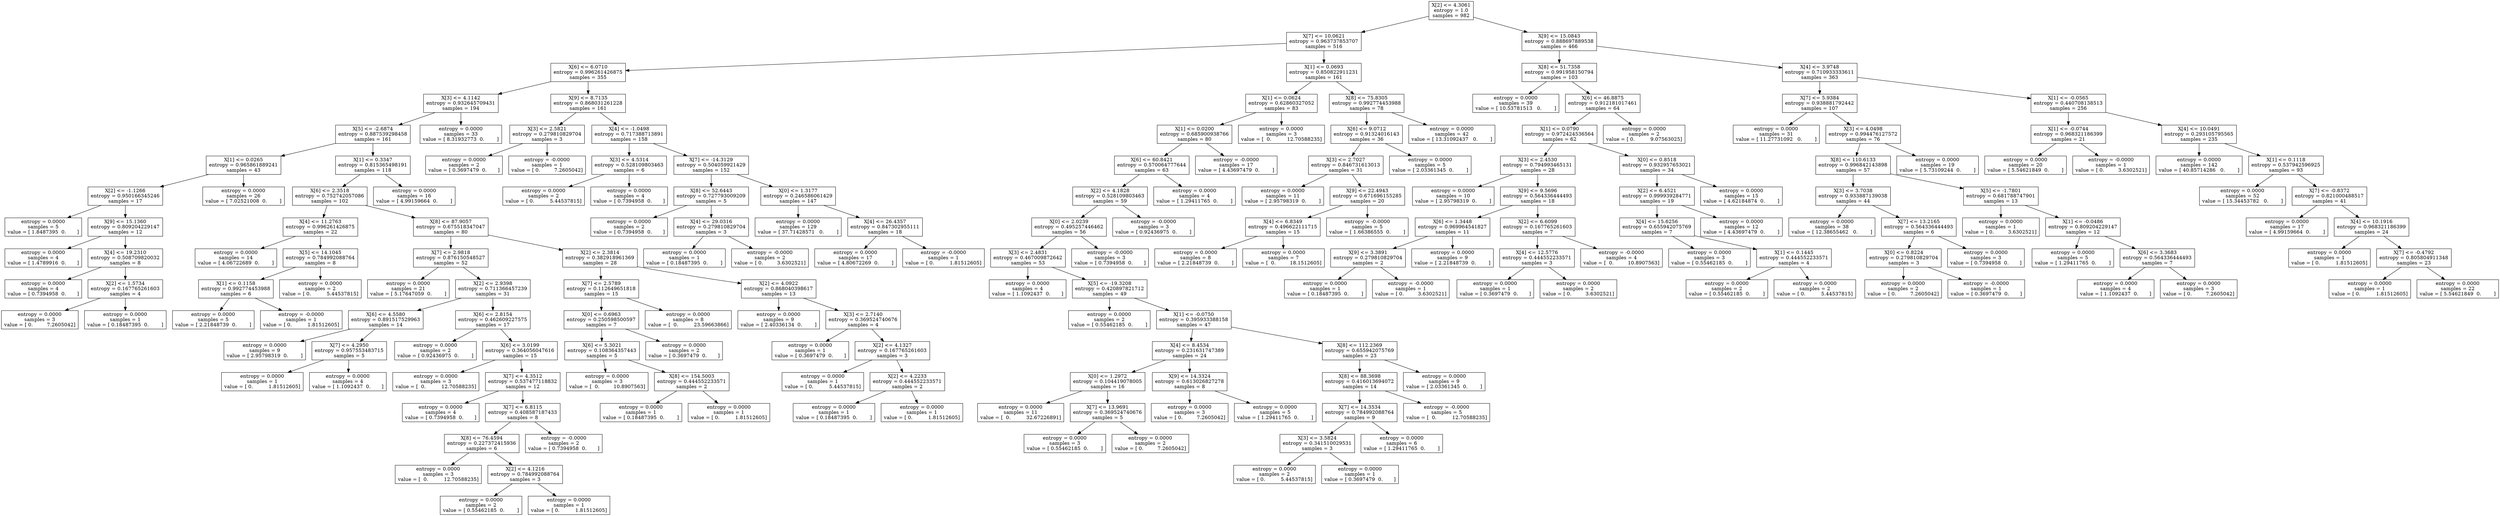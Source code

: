 digraph Tree {
0 [label="X[2] <= 4.3061\nentropy = 1.0\nsamples = 982", shape="box"] ;
1 [label="X[7] <= 10.0621\nentropy = 0.963737853707\nsamples = 516", shape="box"] ;
0 -> 1 ;
2 [label="X[6] <= 6.0710\nentropy = 0.996261426875\nsamples = 355", shape="box"] ;
1 -> 2 ;
3 [label="X[3] <= 4.1142\nentropy = 0.932645709431\nsamples = 194", shape="box"] ;
2 -> 3 ;
4 [label="X[5] <= -2.6874\nentropy = 0.887539298458\nsamples = 161", shape="box"] ;
3 -> 4 ;
5 [label="X[1] <= 0.0265\nentropy = 0.965861889241\nsamples = 43", shape="box"] ;
4 -> 5 ;
6 [label="X[2] <= -1.1266\nentropy = 0.950166345246\nsamples = 17", shape="box"] ;
5 -> 6 ;
7 [label="entropy = 0.0000\nsamples = 5\nvalue = [ 1.8487395  0.       ]", shape="box"] ;
6 -> 7 ;
8 [label="X[9] <= 15.1360\nentropy = 0.809204229147\nsamples = 12", shape="box"] ;
6 -> 8 ;
9 [label="entropy = 0.0000\nsamples = 4\nvalue = [ 1.4789916  0.       ]", shape="box"] ;
8 -> 9 ;
10 [label="X[4] <= 19.2310\nentropy = 0.508709820032\nsamples = 8", shape="box"] ;
8 -> 10 ;
11 [label="entropy = 0.0000\nsamples = 4\nvalue = [ 0.7394958  0.       ]", shape="box"] ;
10 -> 11 ;
12 [label="X[2] <= 1.5734\nentropy = 0.167765261603\nsamples = 4", shape="box"] ;
10 -> 12 ;
13 [label="entropy = 0.0000\nsamples = 3\nvalue = [ 0.         7.2605042]", shape="box"] ;
12 -> 13 ;
14 [label="entropy = 0.0000\nsamples = 1\nvalue = [ 0.18487395  0.        ]", shape="box"] ;
12 -> 14 ;
15 [label="entropy = 0.0000\nsamples = 26\nvalue = [ 7.02521008  0.        ]", shape="box"] ;
5 -> 15 ;
16 [label="X[1] <= 0.3347\nentropy = 0.815365498191\nsamples = 118", shape="box"] ;
4 -> 16 ;
17 [label="X[6] <= 2.3518\nentropy = 0.752742057086\nsamples = 102", shape="box"] ;
16 -> 17 ;
18 [label="X[4] <= 11.2763\nentropy = 0.996261426875\nsamples = 22", shape="box"] ;
17 -> 18 ;
19 [label="entropy = 0.0000\nsamples = 14\nvalue = [ 4.06722689  0.        ]", shape="box"] ;
18 -> 19 ;
20 [label="X[5] <= 14.1045\nentropy = 0.784992088764\nsamples = 8", shape="box"] ;
18 -> 20 ;
21 [label="X[1] <= 0.1158\nentropy = 0.992774453988\nsamples = 6", shape="box"] ;
20 -> 21 ;
22 [label="entropy = 0.0000\nsamples = 5\nvalue = [ 2.21848739  0.        ]", shape="box"] ;
21 -> 22 ;
23 [label="entropy = -0.0000\nsamples = 1\nvalue = [ 0.          1.81512605]", shape="box"] ;
21 -> 23 ;
24 [label="entropy = 0.0000\nsamples = 2\nvalue = [ 0.          5.44537815]", shape="box"] ;
20 -> 24 ;
25 [label="X[8] <= 87.9057\nentropy = 0.675518347047\nsamples = 80", shape="box"] ;
17 -> 25 ;
26 [label="X[7] <= 2.9818\nentropy = 0.876150548527\nsamples = 52", shape="box"] ;
25 -> 26 ;
27 [label="entropy = 0.0000\nsamples = 21\nvalue = [ 5.17647059  0.        ]", shape="box"] ;
26 -> 27 ;
28 [label="X[2] <= 2.9398\nentropy = 0.711366457239\nsamples = 31", shape="box"] ;
26 -> 28 ;
29 [label="X[6] <= 4.5580\nentropy = 0.891517529963\nsamples = 14", shape="box"] ;
28 -> 29 ;
30 [label="entropy = 0.0000\nsamples = 9\nvalue = [ 2.95798319  0.        ]", shape="box"] ;
29 -> 30 ;
31 [label="X[7] <= 4.2950\nentropy = 0.957553483715\nsamples = 5", shape="box"] ;
29 -> 31 ;
32 [label="entropy = 0.0000\nsamples = 1\nvalue = [ 0.          1.81512605]", shape="box"] ;
31 -> 32 ;
33 [label="entropy = 0.0000\nsamples = 4\nvalue = [ 1.1092437  0.       ]", shape="box"] ;
31 -> 33 ;
34 [label="X[6] <= 2.8154\nentropy = 0.462609227575\nsamples = 17", shape="box"] ;
28 -> 34 ;
35 [label="entropy = 0.0000\nsamples = 2\nvalue = [ 0.92436975  0.        ]", shape="box"] ;
34 -> 35 ;
36 [label="X[6] <= 3.0199\nentropy = 0.364056047616\nsamples = 15", shape="box"] ;
34 -> 36 ;
37 [label="entropy = 0.0000\nsamples = 3\nvalue = [  0.          12.70588235]", shape="box"] ;
36 -> 37 ;
38 [label="X[7] <= 4.3512\nentropy = 0.537477118832\nsamples = 12", shape="box"] ;
36 -> 38 ;
39 [label="entropy = 0.0000\nsamples = 4\nvalue = [ 0.7394958  0.       ]", shape="box"] ;
38 -> 39 ;
40 [label="X[7] <= 6.8115\nentropy = 0.408587187433\nsamples = 8", shape="box"] ;
38 -> 40 ;
41 [label="X[8] <= 76.4594\nentropy = 0.227372415936\nsamples = 6", shape="box"] ;
40 -> 41 ;
42 [label="entropy = 0.0000\nsamples = 3\nvalue = [  0.          12.70588235]", shape="box"] ;
41 -> 42 ;
43 [label="X[2] <= 4.1216\nentropy = 0.784992088764\nsamples = 3", shape="box"] ;
41 -> 43 ;
44 [label="entropy = 0.0000\nsamples = 2\nvalue = [ 0.55462185  0.        ]", shape="box"] ;
43 -> 44 ;
45 [label="entropy = 0.0000\nsamples = 1\nvalue = [ 0.          1.81512605]", shape="box"] ;
43 -> 45 ;
46 [label="entropy = -0.0000\nsamples = 2\nvalue = [ 0.7394958  0.       ]", shape="box"] ;
40 -> 46 ;
47 [label="X[2] <= 2.3814\nentropy = 0.382918961369\nsamples = 28", shape="box"] ;
25 -> 47 ;
48 [label="X[7] <= 2.5789\nentropy = 0.112649651818\nsamples = 15", shape="box"] ;
47 -> 48 ;
49 [label="X[0] <= 0.6963\nentropy = 0.250598500597\nsamples = 7", shape="box"] ;
48 -> 49 ;
50 [label="X[6] <= 5.3021\nentropy = 0.108364357443\nsamples = 5", shape="box"] ;
49 -> 50 ;
51 [label="entropy = 0.0000\nsamples = 3\nvalue = [  0.         10.8907563]", shape="box"] ;
50 -> 51 ;
52 [label="X[8] <= 154.5003\nentropy = 0.444552233571\nsamples = 2", shape="box"] ;
50 -> 52 ;
53 [label="entropy = 0.0000\nsamples = 1\nvalue = [ 0.18487395  0.        ]", shape="box"] ;
52 -> 53 ;
54 [label="entropy = 0.0000\nsamples = 1\nvalue = [ 0.          1.81512605]", shape="box"] ;
52 -> 54 ;
55 [label="entropy = 0.0000\nsamples = 2\nvalue = [ 0.3697479  0.       ]", shape="box"] ;
49 -> 55 ;
56 [label="entropy = 0.0000\nsamples = 8\nvalue = [  0.          23.59663866]", shape="box"] ;
48 -> 56 ;
57 [label="X[2] <= 4.0922\nentropy = 0.868040398617\nsamples = 13", shape="box"] ;
47 -> 57 ;
58 [label="entropy = 0.0000\nsamples = 9\nvalue = [ 2.40336134  0.        ]", shape="box"] ;
57 -> 58 ;
59 [label="X[3] <= 2.7140\nentropy = 0.369524740676\nsamples = 4", shape="box"] ;
57 -> 59 ;
60 [label="entropy = 0.0000\nsamples = 1\nvalue = [ 0.3697479  0.       ]", shape="box"] ;
59 -> 60 ;
61 [label="X[2] <= 4.1327\nentropy = 0.167765261603\nsamples = 3", shape="box"] ;
59 -> 61 ;
62 [label="entropy = 0.0000\nsamples = 1\nvalue = [ 0.          5.44537815]", shape="box"] ;
61 -> 62 ;
63 [label="X[2] <= 4.2233\nentropy = 0.444552233571\nsamples = 2", shape="box"] ;
61 -> 63 ;
64 [label="entropy = 0.0000\nsamples = 1\nvalue = [ 0.18487395  0.        ]", shape="box"] ;
63 -> 64 ;
65 [label="entropy = 0.0000\nsamples = 1\nvalue = [ 0.          1.81512605]", shape="box"] ;
63 -> 65 ;
66 [label="entropy = 0.0000\nsamples = 16\nvalue = [ 4.99159664  0.        ]", shape="box"] ;
16 -> 66 ;
67 [label="entropy = 0.0000\nsamples = 33\nvalue = [ 8.31932773  0.        ]", shape="box"] ;
3 -> 67 ;
68 [label="X[9] <= 8.7135\nentropy = 0.868031261228\nsamples = 161", shape="box"] ;
2 -> 68 ;
69 [label="X[3] <= 2.5821\nentropy = 0.279810829704\nsamples = 3", shape="box"] ;
68 -> 69 ;
70 [label="entropy = 0.0000\nsamples = 2\nvalue = [ 0.3697479  0.       ]", shape="box"] ;
69 -> 70 ;
71 [label="entropy = -0.0000\nsamples = 1\nvalue = [ 0.         7.2605042]", shape="box"] ;
69 -> 71 ;
72 [label="X[4] <= -1.0498\nentropy = 0.717388713891\nsamples = 158", shape="box"] ;
68 -> 72 ;
73 [label="X[3] <= 4.5314\nentropy = 0.528109803463\nsamples = 6", shape="box"] ;
72 -> 73 ;
74 [label="entropy = 0.0000\nsamples = 2\nvalue = [ 0.          5.44537815]", shape="box"] ;
73 -> 74 ;
75 [label="entropy = 0.0000\nsamples = 4\nvalue = [ 0.7394958  0.       ]", shape="box"] ;
73 -> 75 ;
76 [label="X[7] <= -14.3129\nentropy = 0.504059921429\nsamples = 152", shape="box"] ;
72 -> 76 ;
77 [label="X[8] <= 52.6443\nentropy = 0.727793009209\nsamples = 5", shape="box"] ;
76 -> 77 ;
78 [label="entropy = 0.0000\nsamples = 2\nvalue = [ 0.7394958  0.       ]", shape="box"] ;
77 -> 78 ;
79 [label="X[4] <= 29.0316\nentropy = 0.279810829704\nsamples = 3", shape="box"] ;
77 -> 79 ;
80 [label="entropy = 0.0000\nsamples = 1\nvalue = [ 0.18487395  0.        ]", shape="box"] ;
79 -> 80 ;
81 [label="entropy = -0.0000\nsamples = 2\nvalue = [ 0.         3.6302521]", shape="box"] ;
79 -> 81 ;
82 [label="X[0] <= 1.3177\nentropy = 0.246586061429\nsamples = 147", shape="box"] ;
76 -> 82 ;
83 [label="entropy = 0.0000\nsamples = 129\nvalue = [ 37.71428571   0.        ]", shape="box"] ;
82 -> 83 ;
84 [label="X[4] <= 26.4357\nentropy = 0.847302955111\nsamples = 18", shape="box"] ;
82 -> 84 ;
85 [label="entropy = 0.0000\nsamples = 17\nvalue = [ 4.80672269  0.        ]", shape="box"] ;
84 -> 85 ;
86 [label="entropy = -0.0000\nsamples = 1\nvalue = [ 0.          1.81512605]", shape="box"] ;
84 -> 86 ;
87 [label="X[1] <= 0.0693\nentropy = 0.850822911231\nsamples = 161", shape="box"] ;
1 -> 87 ;
88 [label="X[1] <= 0.0624\nentropy = 0.62860327052\nsamples = 83", shape="box"] ;
87 -> 88 ;
89 [label="X[1] <= 0.0200\nentropy = 0.685900938766\nsamples = 80", shape="box"] ;
88 -> 89 ;
90 [label="X[6] <= 60.8421\nentropy = 0.570064777644\nsamples = 63", shape="box"] ;
89 -> 90 ;
91 [label="X[2] <= 4.1828\nentropy = 0.528109803463\nsamples = 59", shape="box"] ;
90 -> 91 ;
92 [label="X[0] <= 2.0239\nentropy = 0.495257446462\nsamples = 56", shape="box"] ;
91 -> 92 ;
93 [label="X[3] <= 2.4831\nentropy = 0.467009872642\nsamples = 53", shape="box"] ;
92 -> 93 ;
94 [label="entropy = 0.0000\nsamples = 4\nvalue = [ 1.1092437  0.       ]", shape="box"] ;
93 -> 94 ;
95 [label="X[5] <= -19.3208\nentropy = 0.420897821712\nsamples = 49", shape="box"] ;
93 -> 95 ;
96 [label="entropy = 0.0000\nsamples = 2\nvalue = [ 0.55462185  0.        ]", shape="box"] ;
95 -> 96 ;
97 [label="X[1] <= -0.0750\nentropy = 0.395933388158\nsamples = 47", shape="box"] ;
95 -> 97 ;
98 [label="X[4] <= 8.4534\nentropy = 0.231631747389\nsamples = 24", shape="box"] ;
97 -> 98 ;
99 [label="X[0] <= 1.2972\nentropy = 0.104419078005\nsamples = 16", shape="box"] ;
98 -> 99 ;
100 [label="entropy = 0.0000\nsamples = 11\nvalue = [  0.          32.67226891]", shape="box"] ;
99 -> 100 ;
101 [label="X[7] <= 13.9691\nentropy = 0.369524740676\nsamples = 5", shape="box"] ;
99 -> 101 ;
102 [label="entropy = 0.0000\nsamples = 3\nvalue = [ 0.55462185  0.        ]", shape="box"] ;
101 -> 102 ;
103 [label="entropy = 0.0000\nsamples = 2\nvalue = [ 0.         7.2605042]", shape="box"] ;
101 -> 103 ;
104 [label="X[9] <= 14.3324\nentropy = 0.613026827278\nsamples = 8", shape="box"] ;
98 -> 104 ;
105 [label="entropy = 0.0000\nsamples = 3\nvalue = [ 0.         7.2605042]", shape="box"] ;
104 -> 105 ;
106 [label="entropy = 0.0000\nsamples = 5\nvalue = [ 1.29411765  0.        ]", shape="box"] ;
104 -> 106 ;
107 [label="X[8] <= 112.2369\nentropy = 0.655942075769\nsamples = 23", shape="box"] ;
97 -> 107 ;
108 [label="X[8] <= 88.3698\nentropy = 0.416013694072\nsamples = 14", shape="box"] ;
107 -> 108 ;
109 [label="X[7] <= 14.3534\nentropy = 0.784992088764\nsamples = 9", shape="box"] ;
108 -> 109 ;
110 [label="X[3] <= 3.5824\nentropy = 0.341510029531\nsamples = 3", shape="box"] ;
109 -> 110 ;
111 [label="entropy = 0.0000\nsamples = 2\nvalue = [ 0.          5.44537815]", shape="box"] ;
110 -> 111 ;
112 [label="entropy = 0.0000\nsamples = 1\nvalue = [ 0.3697479  0.       ]", shape="box"] ;
110 -> 112 ;
113 [label="entropy = 0.0000\nsamples = 6\nvalue = [ 1.29411765  0.        ]", shape="box"] ;
109 -> 113 ;
114 [label="entropy = -0.0000\nsamples = 5\nvalue = [  0.          12.70588235]", shape="box"] ;
108 -> 114 ;
115 [label="entropy = 0.0000\nsamples = 9\nvalue = [ 2.03361345  0.        ]", shape="box"] ;
107 -> 115 ;
116 [label="entropy = -0.0000\nsamples = 3\nvalue = [ 0.7394958  0.       ]", shape="box"] ;
92 -> 116 ;
117 [label="entropy = -0.0000\nsamples = 3\nvalue = [ 0.92436975  0.        ]", shape="box"] ;
91 -> 117 ;
118 [label="entropy = 0.0000\nsamples = 4\nvalue = [ 1.29411765  0.        ]", shape="box"] ;
90 -> 118 ;
119 [label="entropy = -0.0000\nsamples = 17\nvalue = [ 4.43697479  0.        ]", shape="box"] ;
89 -> 119 ;
120 [label="entropy = 0.0000\nsamples = 3\nvalue = [  0.          12.70588235]", shape="box"] ;
88 -> 120 ;
121 [label="X[8] <= 75.8305\nentropy = 0.992774453988\nsamples = 78", shape="box"] ;
87 -> 121 ;
122 [label="X[6] <= 9.0712\nentropy = 0.91324016143\nsamples = 36", shape="box"] ;
121 -> 122 ;
123 [label="X[3] <= 2.7027\nentropy = 0.846731613013\nsamples = 31", shape="box"] ;
122 -> 123 ;
124 [label="entropy = 0.0000\nsamples = 11\nvalue = [ 2.95798319  0.        ]", shape="box"] ;
123 -> 124 ;
125 [label="X[9] <= 22.4943\nentropy = 0.671696155285\nsamples = 20", shape="box"] ;
123 -> 125 ;
126 [label="X[4] <= 6.8349\nentropy = 0.496622111715\nsamples = 15", shape="box"] ;
125 -> 126 ;
127 [label="entropy = 0.0000\nsamples = 8\nvalue = [ 2.21848739  0.        ]", shape="box"] ;
126 -> 127 ;
128 [label="entropy = 0.0000\nsamples = 7\nvalue = [  0.         18.1512605]", shape="box"] ;
126 -> 128 ;
129 [label="entropy = -0.0000\nsamples = 5\nvalue = [ 1.66386555  0.        ]", shape="box"] ;
125 -> 129 ;
130 [label="entropy = 0.0000\nsamples = 5\nvalue = [ 2.03361345  0.        ]", shape="box"] ;
122 -> 130 ;
131 [label="entropy = 0.0000\nsamples = 42\nvalue = [ 13.31092437   0.        ]", shape="box"] ;
121 -> 131 ;
132 [label="X[9] <= 15.0843\nentropy = 0.888697889538\nsamples = 466", shape="box"] ;
0 -> 132 ;
133 [label="X[8] <= 51.7358\nentropy = 0.991958150794\nsamples = 103", shape="box"] ;
132 -> 133 ;
134 [label="entropy = 0.0000\nsamples = 39\nvalue = [ 10.53781513   0.        ]", shape="box"] ;
133 -> 134 ;
135 [label="X[6] <= 46.8875\nentropy = 0.912181017461\nsamples = 64", shape="box"] ;
133 -> 135 ;
136 [label="X[1] <= 0.0790\nentropy = 0.972424536564\nsamples = 62", shape="box"] ;
135 -> 136 ;
137 [label="X[3] <= 2.4530\nentropy = 0.794993465131\nsamples = 28", shape="box"] ;
136 -> 137 ;
138 [label="entropy = 0.0000\nsamples = 10\nvalue = [ 2.95798319  0.        ]", shape="box"] ;
137 -> 138 ;
139 [label="X[9] <= 9.5696\nentropy = 0.564336444493\nsamples = 18", shape="box"] ;
137 -> 139 ;
140 [label="X[6] <= 1.3448\nentropy = 0.969964541827\nsamples = 11", shape="box"] ;
139 -> 140 ;
141 [label="X[9] <= 3.3891\nentropy = 0.279810829704\nsamples = 2", shape="box"] ;
140 -> 141 ;
142 [label="entropy = 0.0000\nsamples = 1\nvalue = [ 0.18487395  0.        ]", shape="box"] ;
141 -> 142 ;
143 [label="entropy = -0.0000\nsamples = 1\nvalue = [ 0.         3.6302521]", shape="box"] ;
141 -> 143 ;
144 [label="entropy = 0.0000\nsamples = 9\nvalue = [ 2.21848739  0.        ]", shape="box"] ;
140 -> 144 ;
145 [label="X[2] <= 6.6099\nentropy = 0.167765261603\nsamples = 7", shape="box"] ;
139 -> 145 ;
146 [label="X[4] <= 12.5776\nentropy = 0.444552233571\nsamples = 3", shape="box"] ;
145 -> 146 ;
147 [label="entropy = 0.0000\nsamples = 1\nvalue = [ 0.3697479  0.       ]", shape="box"] ;
146 -> 147 ;
148 [label="entropy = 0.0000\nsamples = 2\nvalue = [ 0.         3.6302521]", shape="box"] ;
146 -> 148 ;
149 [label="entropy = -0.0000\nsamples = 4\nvalue = [  0.         10.8907563]", shape="box"] ;
145 -> 149 ;
150 [label="X[0] <= 0.8518\nentropy = 0.932957653021\nsamples = 34", shape="box"] ;
136 -> 150 ;
151 [label="X[2] <= 6.4521\nentropy = 0.999939284771\nsamples = 19", shape="box"] ;
150 -> 151 ;
152 [label="X[4] <= 15.6256\nentropy = 0.655942075769\nsamples = 7", shape="box"] ;
151 -> 152 ;
153 [label="entropy = 0.0000\nsamples = 3\nvalue = [ 0.55462185  0.        ]", shape="box"] ;
152 -> 153 ;
154 [label="X[1] <= 0.1445\nentropy = 0.444552233571\nsamples = 4", shape="box"] ;
152 -> 154 ;
155 [label="entropy = 0.0000\nsamples = 2\nvalue = [ 0.55462185  0.        ]", shape="box"] ;
154 -> 155 ;
156 [label="entropy = 0.0000\nsamples = 2\nvalue = [ 0.          5.44537815]", shape="box"] ;
154 -> 156 ;
157 [label="entropy = 0.0000\nsamples = 12\nvalue = [ 4.43697479  0.        ]", shape="box"] ;
151 -> 157 ;
158 [label="entropy = 0.0000\nsamples = 15\nvalue = [ 4.62184874  0.        ]", shape="box"] ;
150 -> 158 ;
159 [label="entropy = 0.0000\nsamples = 2\nvalue = [ 0.          9.07563025]", shape="box"] ;
135 -> 159 ;
160 [label="X[4] <= 3.9748\nentropy = 0.710933333611\nsamples = 363", shape="box"] ;
132 -> 160 ;
161 [label="X[7] <= 5.9384\nentropy = 0.938881792442\nsamples = 107", shape="box"] ;
160 -> 161 ;
162 [label="entropy = 0.0000\nsamples = 31\nvalue = [ 11.27731092   0.        ]", shape="box"] ;
161 -> 162 ;
163 [label="X[3] <= 4.0498\nentropy = 0.994476127572\nsamples = 76", shape="box"] ;
161 -> 163 ;
164 [label="X[8] <= 110.6133\nentropy = 0.996842143898\nsamples = 57", shape="box"] ;
163 -> 164 ;
165 [label="X[3] <= 3.7038\nentropy = 0.933887139038\nsamples = 44", shape="box"] ;
164 -> 165 ;
166 [label="entropy = 0.0000\nsamples = 38\nvalue = [ 12.38655462   0.        ]", shape="box"] ;
165 -> 166 ;
167 [label="X[7] <= 13.2165\nentropy = 0.564336444493\nsamples = 6", shape="box"] ;
165 -> 167 ;
168 [label="X[0] <= 0.8224\nentropy = 0.279810829704\nsamples = 3", shape="box"] ;
167 -> 168 ;
169 [label="entropy = 0.0000\nsamples = 2\nvalue = [ 0.         7.2605042]", shape="box"] ;
168 -> 169 ;
170 [label="entropy = -0.0000\nsamples = 1\nvalue = [ 0.3697479  0.       ]", shape="box"] ;
168 -> 170 ;
171 [label="entropy = 0.0000\nsamples = 3\nvalue = [ 0.7394958  0.       ]", shape="box"] ;
167 -> 171 ;
172 [label="X[5] <= -1.7801\nentropy = 0.681788747901\nsamples = 13", shape="box"] ;
164 -> 172 ;
173 [label="entropy = 0.0000\nsamples = 1\nvalue = [ 0.         3.6302521]", shape="box"] ;
172 -> 173 ;
174 [label="X[1] <= -0.0486\nentropy = 0.809204229147\nsamples = 12", shape="box"] ;
172 -> 174 ;
175 [label="entropy = 0.0000\nsamples = 5\nvalue = [ 1.29411765  0.        ]", shape="box"] ;
174 -> 175 ;
176 [label="X[6] <= 3.3683\nentropy = 0.564336444493\nsamples = 7", shape="box"] ;
174 -> 176 ;
177 [label="entropy = 0.0000\nsamples = 4\nvalue = [ 1.1092437  0.       ]", shape="box"] ;
176 -> 177 ;
178 [label="entropy = 0.0000\nsamples = 3\nvalue = [ 0.         7.2605042]", shape="box"] ;
176 -> 178 ;
179 [label="entropy = 0.0000\nsamples = 19\nvalue = [ 5.73109244  0.        ]", shape="box"] ;
163 -> 179 ;
180 [label="X[1] <= -0.0565\nentropy = 0.440708138513\nsamples = 256", shape="box"] ;
160 -> 180 ;
181 [label="X[1] <= -0.0744\nentropy = 0.968321186399\nsamples = 21", shape="box"] ;
180 -> 181 ;
182 [label="entropy = 0.0000\nsamples = 20\nvalue = [ 5.54621849  0.        ]", shape="box"] ;
181 -> 182 ;
183 [label="entropy = -0.0000\nsamples = 1\nvalue = [ 0.         3.6302521]", shape="box"] ;
181 -> 183 ;
184 [label="X[4] <= 10.0491\nentropy = 0.293105795565\nsamples = 235", shape="box"] ;
180 -> 184 ;
185 [label="entropy = 0.0000\nsamples = 142\nvalue = [ 40.85714286   0.        ]", shape="box"] ;
184 -> 185 ;
186 [label="X[1] <= 0.1118\nentropy = 0.537942596925\nsamples = 93", shape="box"] ;
184 -> 186 ;
187 [label="entropy = 0.0000\nsamples = 52\nvalue = [ 15.34453782   0.        ]", shape="box"] ;
186 -> 187 ;
188 [label="X[7] <= -0.8372\nentropy = 0.821000488517\nsamples = 41", shape="box"] ;
186 -> 188 ;
189 [label="entropy = 0.0000\nsamples = 17\nvalue = [ 4.99159664  0.        ]", shape="box"] ;
188 -> 189 ;
190 [label="X[4] <= 10.1916\nentropy = 0.968321186399\nsamples = 24", shape="box"] ;
188 -> 190 ;
191 [label="entropy = 0.0000\nsamples = 1\nvalue = [ 0.          1.81512605]", shape="box"] ;
190 -> 191 ;
192 [label="X[7] <= -0.4792\nentropy = 0.805804911348\nsamples = 23", shape="box"] ;
190 -> 192 ;
193 [label="entropy = 0.0000\nsamples = 1\nvalue = [ 0.          1.81512605]", shape="box"] ;
192 -> 193 ;
194 [label="entropy = 0.0000\nsamples = 22\nvalue = [ 5.54621849  0.        ]", shape="box"] ;
192 -> 194 ;
}